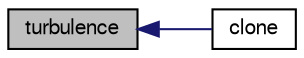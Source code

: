 digraph "turbulence"
{
  bgcolor="transparent";
  edge [fontname="FreeSans",fontsize="10",labelfontname="FreeSans",labelfontsize="10"];
  node [fontname="FreeSans",fontsize="10",shape=record];
  rankdir="LR";
  Node38 [label="turbulence",height=0.2,width=0.4,color="black", fillcolor="grey75", style="filled", fontcolor="black"];
  Node38 -> Node39 [dir="back",color="midnightblue",fontsize="10",style="solid",fontname="FreeSans"];
  Node39 [label="clone",height=0.2,width=0.4,color="black",URL="$a24606.html#ac7eaa8b220cc46ce90a03b7fc312138e",tooltip="Construct and return a clone. "];
}
